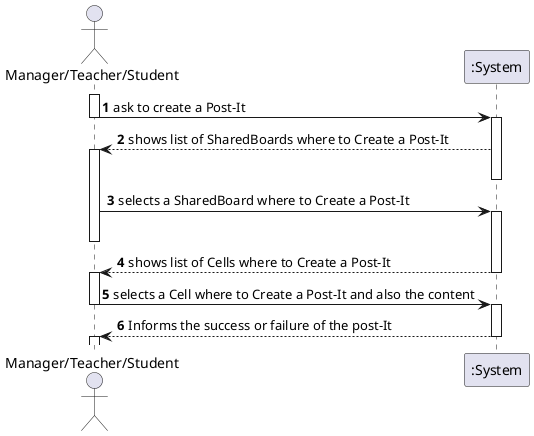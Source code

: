 @startuml
autonumber

actor "Manager/Teacher/Student" as Manager

activate Manager
Manager -> ":System" : ask to create a Post-It
deactivate Manager
activate ":System"
":System" --> Manager :shows list of SharedBoards where to Create a Post-It
activate Manager
deactivate ":System"

Manager -> ":System" : selects a SharedBoard where to Create a Post-It
activate ":System"
deactivate Manager

":System" --> Manager : shows list of Cells where to Create a Post-It
deactivate ":System"
activate Manager

Manager -> ":System" : selects a Cell where to Create a Post-It and also the content
deactivate Manager
activate ":System"
":System" --> Manager : Informs the success or failure of the post-It
deactivate ":System"
activate Manager

@enduml